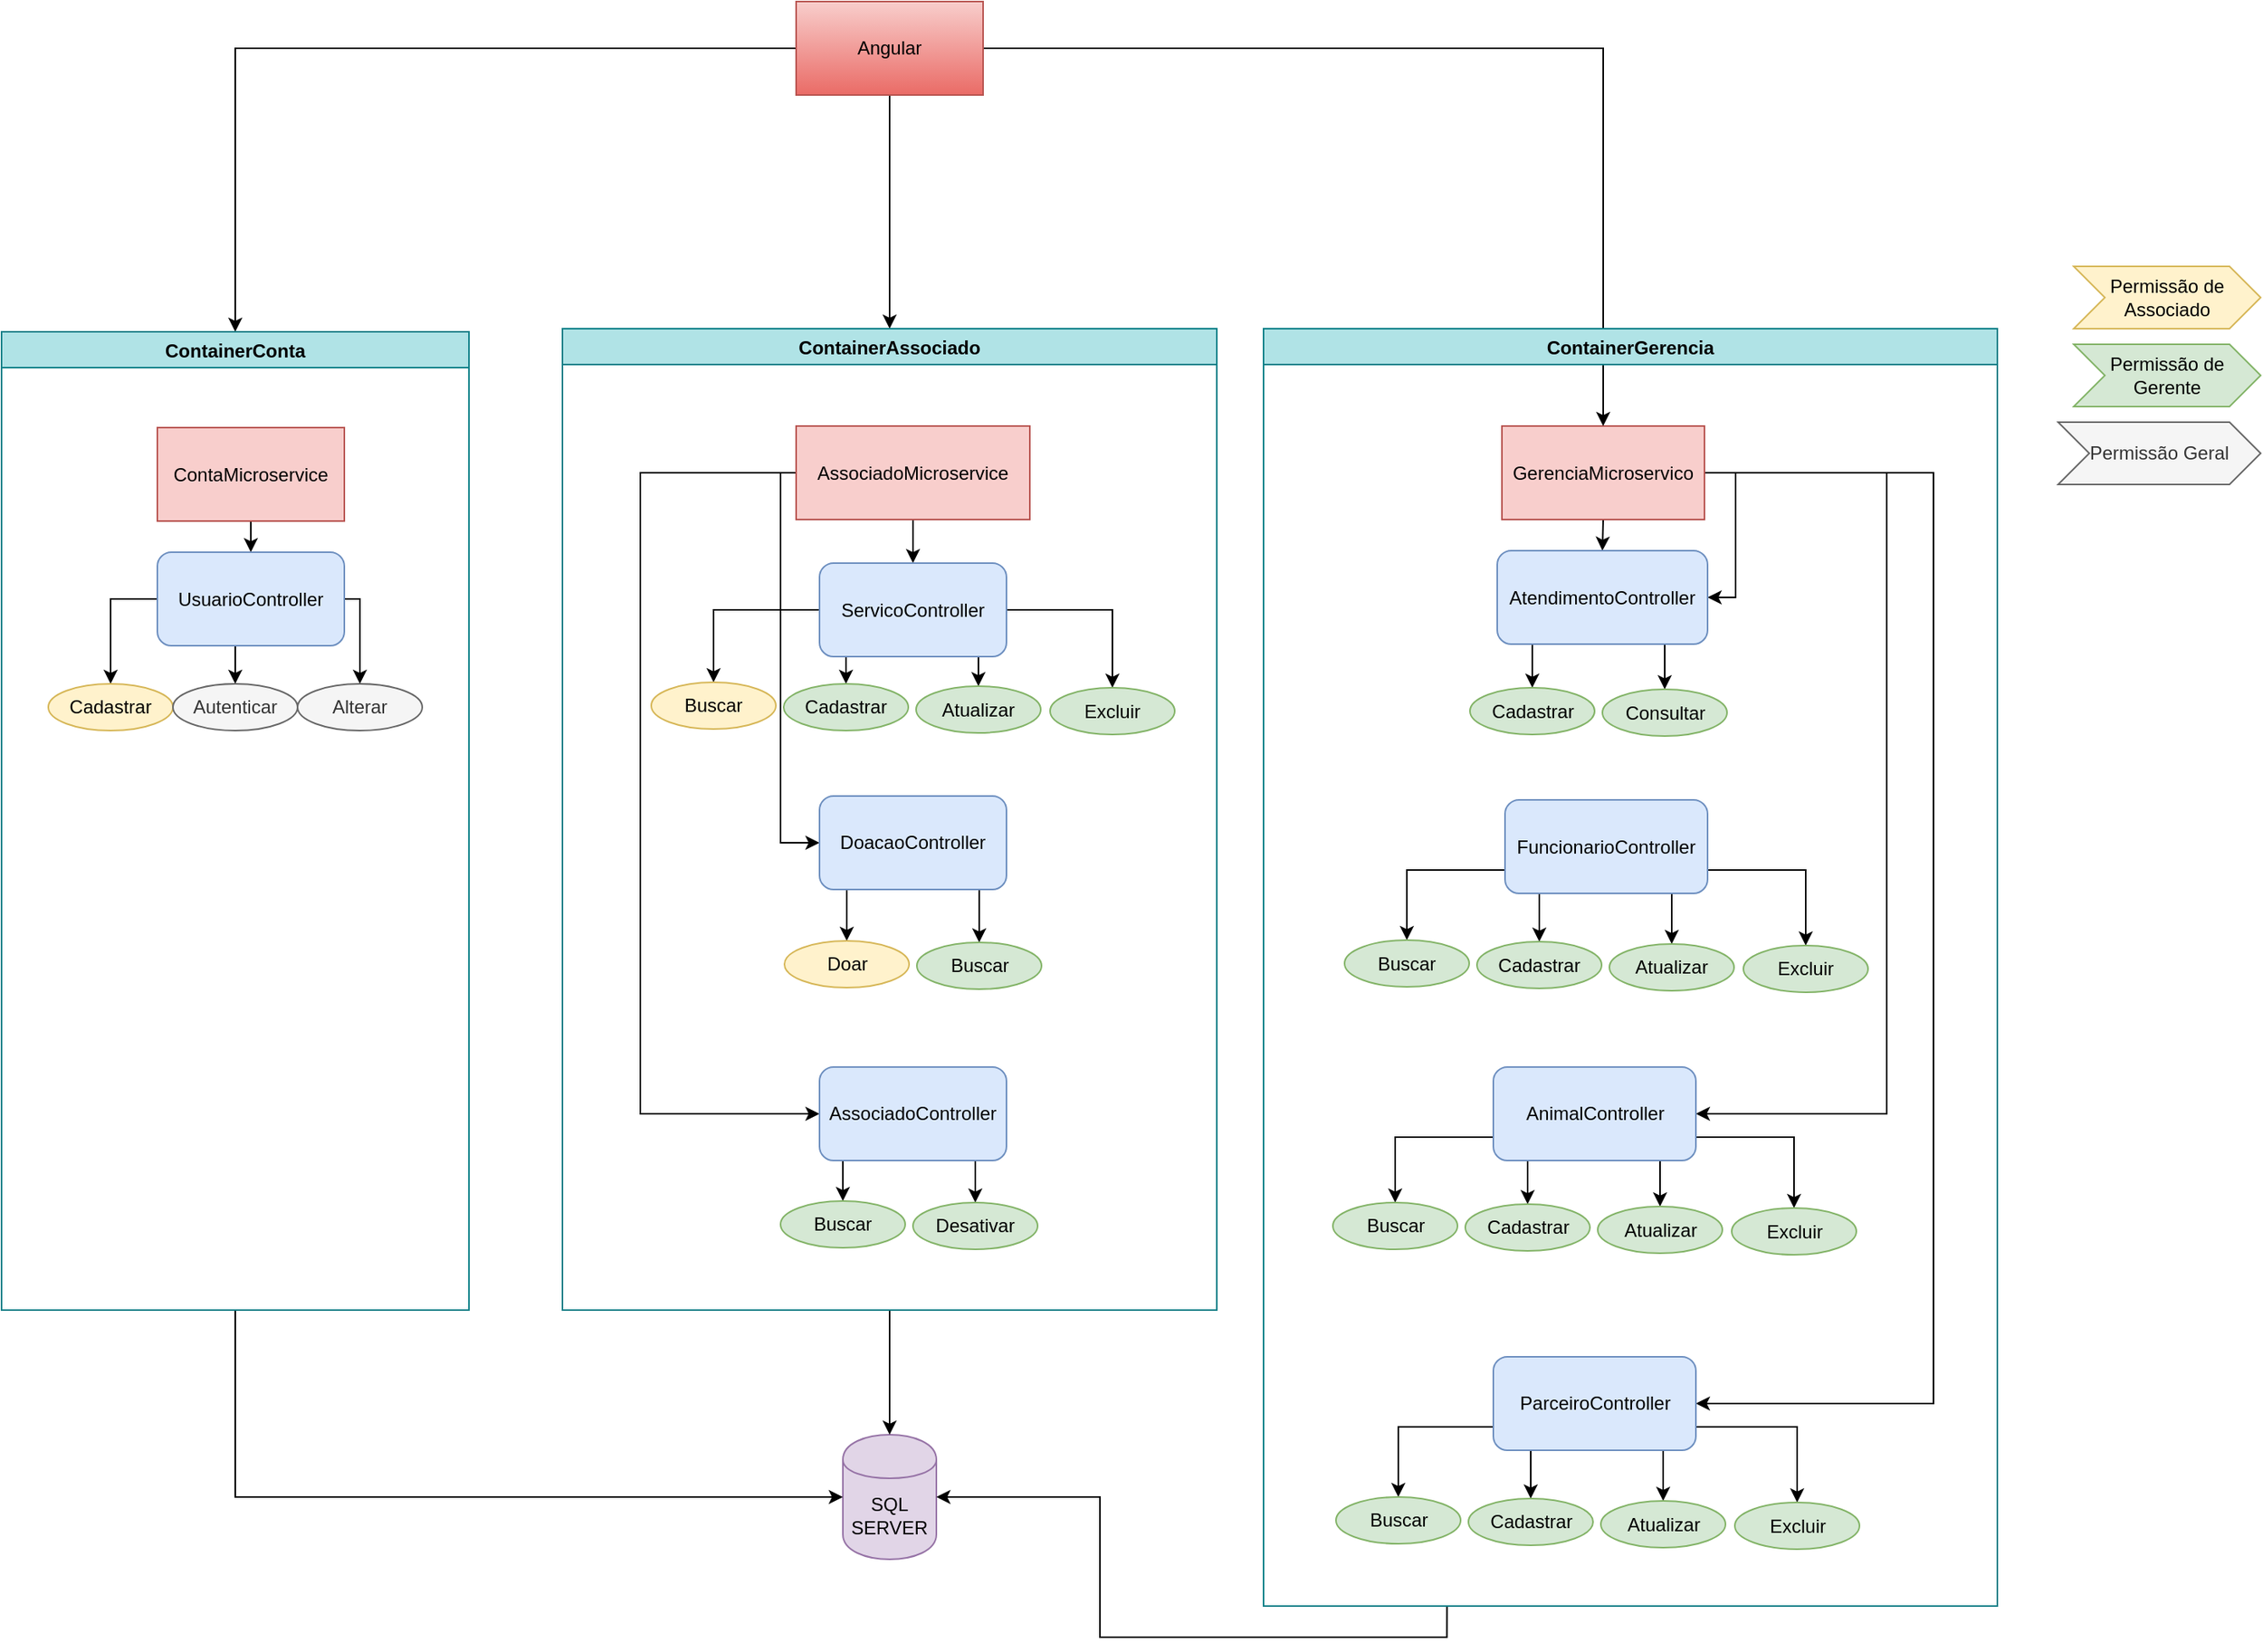<mxfile version="12.0.2" type="device" pages="1"><diagram id="9-Gxmj3U8qlYaePh-DgV" name="Page-1"><mxGraphModel dx="2272" dy="1862" grid="1" gridSize="10" guides="1" tooltips="1" connect="1" arrows="1" fold="1" page="1" pageScale="1" pageWidth="850" pageHeight="1100" math="0" shadow="0"><root><mxCell id="0"/><mxCell id="1" parent="0"/><mxCell id="i6cHZ9IWvT2XpvstaZ3Y-27" style="edgeStyle=orthogonalEdgeStyle;rounded=0;orthogonalLoop=1;jettySize=auto;html=1;exitX=0.5;exitY=1;exitDx=0;exitDy=0;entryX=0.5;entryY=0;entryDx=0;entryDy=0;" edge="1" parent="1" source="i6cHZ9IWvT2XpvstaZ3Y-2" target="i6cHZ9IWvT2XpvstaZ3Y-4"><mxGeometry relative="1" as="geometry"/></mxCell><mxCell id="i6cHZ9IWvT2XpvstaZ3Y-50" style="edgeStyle=orthogonalEdgeStyle;rounded=0;orthogonalLoop=1;jettySize=auto;html=1;exitX=0;exitY=0.5;exitDx=0;exitDy=0;entryX=0.5;entryY=0;entryDx=0;entryDy=0;" edge="1" parent="1" source="i6cHZ9IWvT2XpvstaZ3Y-4" target="i6cHZ9IWvT2XpvstaZ3Y-15"><mxGeometry relative="1" as="geometry"/></mxCell><mxCell id="i6cHZ9IWvT2XpvstaZ3Y-51" style="edgeStyle=orthogonalEdgeStyle;rounded=0;orthogonalLoop=1;jettySize=auto;html=1;exitX=0.5;exitY=1;exitDx=0;exitDy=0;entryX=0.5;entryY=0;entryDx=0;entryDy=0;" edge="1" parent="1" source="i6cHZ9IWvT2XpvstaZ3Y-4" target="i6cHZ9IWvT2XpvstaZ3Y-18"><mxGeometry relative="1" as="geometry"/></mxCell><mxCell id="i6cHZ9IWvT2XpvstaZ3Y-52" style="edgeStyle=orthogonalEdgeStyle;rounded=0;orthogonalLoop=1;jettySize=auto;html=1;exitX=1;exitY=0.5;exitDx=0;exitDy=0;entryX=0.5;entryY=0;entryDx=0;entryDy=0;" edge="1" parent="1" source="i6cHZ9IWvT2XpvstaZ3Y-4" target="i6cHZ9IWvT2XpvstaZ3Y-19"><mxGeometry relative="1" as="geometry"><Array as="points"><mxPoint x="120" y="334"/></Array></mxGeometry></mxCell><mxCell id="i6cHZ9IWvT2XpvstaZ3Y-4" value="UsuarioController" style="rounded=1;whiteSpace=wrap;html=1;fillColor=#dae8fc;strokeColor=#6c8ebf;" vertex="1" parent="1"><mxGeometry x="-10" y="303.5" width="120" height="60" as="geometry"/></mxCell><mxCell id="i6cHZ9IWvT2XpvstaZ3Y-37" style="edgeStyle=orthogonalEdgeStyle;rounded=0;orthogonalLoop=1;jettySize=auto;html=1;exitX=0.5;exitY=1;exitDx=0;exitDy=0;entryX=0.5;entryY=0;entryDx=0;entryDy=0;" edge="1" parent="1" source="i6cHZ9IWvT2XpvstaZ3Y-5" target="i6cHZ9IWvT2XpvstaZ3Y-6"><mxGeometry relative="1" as="geometry"/></mxCell><mxCell id="i6cHZ9IWvT2XpvstaZ3Y-42" style="edgeStyle=orthogonalEdgeStyle;rounded=0;orthogonalLoop=1;jettySize=auto;html=1;entryX=0;entryY=0.5;entryDx=0;entryDy=0;exitX=0;exitY=0.5;exitDx=0;exitDy=0;" edge="1" parent="1" source="i6cHZ9IWvT2XpvstaZ3Y-5" target="i6cHZ9IWvT2XpvstaZ3Y-7"><mxGeometry relative="1" as="geometry"><mxPoint x="370" y="261" as="sourcePoint"/><Array as="points"><mxPoint x="390" y="253"/><mxPoint x="390" y="490"/></Array></mxGeometry></mxCell><mxCell id="i6cHZ9IWvT2XpvstaZ3Y-49" style="edgeStyle=orthogonalEdgeStyle;rounded=0;orthogonalLoop=1;jettySize=auto;html=1;exitX=0;exitY=0.5;exitDx=0;exitDy=0;entryX=0;entryY=0.5;entryDx=0;entryDy=0;" edge="1" parent="1" source="i6cHZ9IWvT2XpvstaZ3Y-5" target="i6cHZ9IWvT2XpvstaZ3Y-8"><mxGeometry relative="1" as="geometry"><Array as="points"><mxPoint x="300" y="253"/><mxPoint x="300" y="664"/></Array></mxGeometry></mxCell><mxCell id="i6cHZ9IWvT2XpvstaZ3Y-5" value="AssociadoMicroservice" style="rounded=0;whiteSpace=wrap;html=1;fillColor=#f8cecc;strokeColor=#b85450;" vertex="1" parent="1"><mxGeometry x="400" y="222.5" width="150" height="60" as="geometry"/></mxCell><mxCell id="i6cHZ9IWvT2XpvstaZ3Y-32" style="edgeStyle=orthogonalEdgeStyle;rounded=0;orthogonalLoop=1;jettySize=auto;html=1;entryX=0.5;entryY=0;entryDx=0;entryDy=0;" edge="1" parent="1" source="i6cHZ9IWvT2XpvstaZ3Y-6" target="i6cHZ9IWvT2XpvstaZ3Y-28"><mxGeometry relative="1" as="geometry"/></mxCell><mxCell id="i6cHZ9IWvT2XpvstaZ3Y-33" style="edgeStyle=orthogonalEdgeStyle;rounded=0;orthogonalLoop=1;jettySize=auto;html=1;exitX=0.25;exitY=1;exitDx=0;exitDy=0;entryX=0.5;entryY=0;entryDx=0;entryDy=0;" edge="1" parent="1" source="i6cHZ9IWvT2XpvstaZ3Y-6" target="i6cHZ9IWvT2XpvstaZ3Y-29"><mxGeometry relative="1" as="geometry"/></mxCell><mxCell id="i6cHZ9IWvT2XpvstaZ3Y-34" style="edgeStyle=orthogonalEdgeStyle;rounded=0;orthogonalLoop=1;jettySize=auto;html=1;exitX=0.5;exitY=1;exitDx=0;exitDy=0;" edge="1" parent="1" source="i6cHZ9IWvT2XpvstaZ3Y-6"><mxGeometry relative="1" as="geometry"><mxPoint x="475" y="371" as="targetPoint"/></mxGeometry></mxCell><mxCell id="i6cHZ9IWvT2XpvstaZ3Y-35" style="edgeStyle=orthogonalEdgeStyle;rounded=0;orthogonalLoop=1;jettySize=auto;html=1;exitX=0.75;exitY=1;exitDx=0;exitDy=0;entryX=0.5;entryY=0;entryDx=0;entryDy=0;" edge="1" parent="1" source="i6cHZ9IWvT2XpvstaZ3Y-6" target="i6cHZ9IWvT2XpvstaZ3Y-30"><mxGeometry relative="1" as="geometry"/></mxCell><mxCell id="i6cHZ9IWvT2XpvstaZ3Y-36" style="edgeStyle=orthogonalEdgeStyle;rounded=0;orthogonalLoop=1;jettySize=auto;html=1;exitX=1;exitY=0.5;exitDx=0;exitDy=0;entryX=0.5;entryY=0;entryDx=0;entryDy=0;" edge="1" parent="1" source="i6cHZ9IWvT2XpvstaZ3Y-6" target="i6cHZ9IWvT2XpvstaZ3Y-31"><mxGeometry relative="1" as="geometry"/></mxCell><mxCell id="i6cHZ9IWvT2XpvstaZ3Y-6" value="ServicoController" style="rounded=1;whiteSpace=wrap;html=1;fillColor=#dae8fc;strokeColor=#6c8ebf;" vertex="1" parent="1"><mxGeometry x="415" y="310.5" width="120" height="60" as="geometry"/></mxCell><mxCell id="i6cHZ9IWvT2XpvstaZ3Y-43" style="edgeStyle=orthogonalEdgeStyle;rounded=0;orthogonalLoop=1;jettySize=auto;html=1;exitX=0.25;exitY=1;exitDx=0;exitDy=0;entryX=0.5;entryY=0;entryDx=0;entryDy=0;" edge="1" parent="1" source="i6cHZ9IWvT2XpvstaZ3Y-7" target="i6cHZ9IWvT2XpvstaZ3Y-38"><mxGeometry relative="1" as="geometry"/></mxCell><mxCell id="i6cHZ9IWvT2XpvstaZ3Y-44" style="edgeStyle=orthogonalEdgeStyle;rounded=0;orthogonalLoop=1;jettySize=auto;html=1;exitX=0.75;exitY=1;exitDx=0;exitDy=0;entryX=0.5;entryY=0;entryDx=0;entryDy=0;" edge="1" parent="1" source="i6cHZ9IWvT2XpvstaZ3Y-7" target="i6cHZ9IWvT2XpvstaZ3Y-39"><mxGeometry relative="1" as="geometry"/></mxCell><mxCell id="i6cHZ9IWvT2XpvstaZ3Y-7" value="DoacaoController" style="rounded=1;whiteSpace=wrap;html=1;fillColor=#dae8fc;strokeColor=#6c8ebf;" vertex="1" parent="1"><mxGeometry x="415" y="460" width="120" height="60" as="geometry"/></mxCell><mxCell id="i6cHZ9IWvT2XpvstaZ3Y-47" style="edgeStyle=orthogonalEdgeStyle;rounded=0;orthogonalLoop=1;jettySize=auto;html=1;exitX=0.25;exitY=1;exitDx=0;exitDy=0;entryX=0.5;entryY=0;entryDx=0;entryDy=0;" edge="1" parent="1" source="i6cHZ9IWvT2XpvstaZ3Y-8" target="i6cHZ9IWvT2XpvstaZ3Y-45"><mxGeometry relative="1" as="geometry"/></mxCell><mxCell id="i6cHZ9IWvT2XpvstaZ3Y-48" style="edgeStyle=orthogonalEdgeStyle;rounded=0;orthogonalLoop=1;jettySize=auto;html=1;exitX=0.75;exitY=1;exitDx=0;exitDy=0;entryX=0.5;entryY=0;entryDx=0;entryDy=0;" edge="1" parent="1" source="i6cHZ9IWvT2XpvstaZ3Y-8" target="i6cHZ9IWvT2XpvstaZ3Y-46"><mxGeometry relative="1" as="geometry"/></mxCell><mxCell id="i6cHZ9IWvT2XpvstaZ3Y-8" value="AssociadoController" style="rounded=1;whiteSpace=wrap;html=1;fillColor=#dae8fc;strokeColor=#6c8ebf;" vertex="1" parent="1"><mxGeometry x="415" y="634" width="120" height="60" as="geometry"/></mxCell><mxCell id="i6cHZ9IWvT2XpvstaZ3Y-65" style="edgeStyle=orthogonalEdgeStyle;rounded=0;orthogonalLoop=1;jettySize=auto;html=1;exitX=0.5;exitY=1;exitDx=0;exitDy=0;entryX=0.5;entryY=0;entryDx=0;entryDy=0;" edge="1" parent="1" source="i6cHZ9IWvT2XpvstaZ3Y-9" target="i6cHZ9IWvT2XpvstaZ3Y-10"><mxGeometry relative="1" as="geometry"/></mxCell><mxCell id="i6cHZ9IWvT2XpvstaZ3Y-90" style="edgeStyle=orthogonalEdgeStyle;rounded=0;orthogonalLoop=1;jettySize=auto;html=1;exitX=1;exitY=0.5;exitDx=0;exitDy=0;entryX=1;entryY=0.5;entryDx=0;entryDy=0;" edge="1" parent="1" source="i6cHZ9IWvT2XpvstaZ3Y-9" target="i6cHZ9IWvT2XpvstaZ3Y-10"><mxGeometry relative="1" as="geometry"/></mxCell><mxCell id="i6cHZ9IWvT2XpvstaZ3Y-91" style="edgeStyle=orthogonalEdgeStyle;rounded=0;orthogonalLoop=1;jettySize=auto;html=1;exitX=1;exitY=0.5;exitDx=0;exitDy=0;entryX=1;entryY=0.5;entryDx=0;entryDy=0;" edge="1" parent="1" source="i6cHZ9IWvT2XpvstaZ3Y-9" target="i6cHZ9IWvT2XpvstaZ3Y-12"><mxGeometry relative="1" as="geometry"><Array as="points"><mxPoint x="1100" y="253"/><mxPoint x="1100" y="664"/></Array></mxGeometry></mxCell><mxCell id="i6cHZ9IWvT2XpvstaZ3Y-92" style="edgeStyle=orthogonalEdgeStyle;rounded=0;orthogonalLoop=1;jettySize=auto;html=1;exitX=1;exitY=0.5;exitDx=0;exitDy=0;entryX=1;entryY=0.5;entryDx=0;entryDy=0;" edge="1" parent="1" source="i6cHZ9IWvT2XpvstaZ3Y-9" target="i6cHZ9IWvT2XpvstaZ3Y-13"><mxGeometry relative="1" as="geometry"><Array as="points"><mxPoint x="1130" y="253"/><mxPoint x="1130" y="850"/></Array></mxGeometry></mxCell><mxCell id="i6cHZ9IWvT2XpvstaZ3Y-9" value="GerenciaMicroservico" style="rounded=0;whiteSpace=wrap;html=1;fillColor=#f8cecc;strokeColor=#b85450;" vertex="1" parent="1"><mxGeometry x="853" y="222.5" width="130" height="60" as="geometry"/></mxCell><mxCell id="i6cHZ9IWvT2XpvstaZ3Y-63" style="edgeStyle=orthogonalEdgeStyle;rounded=0;orthogonalLoop=1;jettySize=auto;html=1;exitX=0.25;exitY=1;exitDx=0;exitDy=0;entryX=0.5;entryY=0;entryDx=0;entryDy=0;" edge="1" parent="1" source="i6cHZ9IWvT2XpvstaZ3Y-10" target="i6cHZ9IWvT2XpvstaZ3Y-61"><mxGeometry relative="1" as="geometry"/></mxCell><mxCell id="i6cHZ9IWvT2XpvstaZ3Y-64" style="edgeStyle=orthogonalEdgeStyle;rounded=0;orthogonalLoop=1;jettySize=auto;html=1;exitX=0.75;exitY=1;exitDx=0;exitDy=0;entryX=0.5;entryY=0;entryDx=0;entryDy=0;" edge="1" parent="1" source="i6cHZ9IWvT2XpvstaZ3Y-10" target="i6cHZ9IWvT2XpvstaZ3Y-62"><mxGeometry relative="1" as="geometry"/></mxCell><mxCell id="i6cHZ9IWvT2XpvstaZ3Y-10" value="AtendimentoController" style="rounded=1;whiteSpace=wrap;html=1;fillColor=#dae8fc;strokeColor=#6c8ebf;" vertex="1" parent="1"><mxGeometry x="850" y="302.5" width="135" height="60" as="geometry"/></mxCell><mxCell id="i6cHZ9IWvT2XpvstaZ3Y-70" style="edgeStyle=orthogonalEdgeStyle;rounded=0;orthogonalLoop=1;jettySize=auto;html=1;exitX=0.25;exitY=1;exitDx=0;exitDy=0;entryX=0.5;entryY=0;entryDx=0;entryDy=0;" edge="1" parent="1" source="i6cHZ9IWvT2XpvstaZ3Y-11" target="i6cHZ9IWvT2XpvstaZ3Y-67"><mxGeometry relative="1" as="geometry"/></mxCell><mxCell id="i6cHZ9IWvT2XpvstaZ3Y-71" style="edgeStyle=orthogonalEdgeStyle;rounded=0;orthogonalLoop=1;jettySize=auto;html=1;exitX=0;exitY=0.75;exitDx=0;exitDy=0;entryX=0.5;entryY=0;entryDx=0;entryDy=0;" edge="1" parent="1" source="i6cHZ9IWvT2XpvstaZ3Y-11" target="i6cHZ9IWvT2XpvstaZ3Y-66"><mxGeometry relative="1" as="geometry"/></mxCell><mxCell id="i6cHZ9IWvT2XpvstaZ3Y-72" style="edgeStyle=orthogonalEdgeStyle;rounded=0;orthogonalLoop=1;jettySize=auto;html=1;exitX=0.75;exitY=1;exitDx=0;exitDy=0;entryX=0.5;entryY=0;entryDx=0;entryDy=0;" edge="1" parent="1" source="i6cHZ9IWvT2XpvstaZ3Y-11" target="i6cHZ9IWvT2XpvstaZ3Y-68"><mxGeometry relative="1" as="geometry"/></mxCell><mxCell id="i6cHZ9IWvT2XpvstaZ3Y-73" style="edgeStyle=orthogonalEdgeStyle;rounded=0;orthogonalLoop=1;jettySize=auto;html=1;exitX=1;exitY=0.75;exitDx=0;exitDy=0;entryX=0.5;entryY=0;entryDx=0;entryDy=0;" edge="1" parent="1" source="i6cHZ9IWvT2XpvstaZ3Y-11" target="i6cHZ9IWvT2XpvstaZ3Y-69"><mxGeometry relative="1" as="geometry"/></mxCell><mxCell id="i6cHZ9IWvT2XpvstaZ3Y-11" value="FuncionarioController" style="rounded=1;whiteSpace=wrap;html=1;fillColor=#dae8fc;strokeColor=#6c8ebf;" vertex="1" parent="1"><mxGeometry x="855" y="462.5" width="130" height="60" as="geometry"/></mxCell><mxCell id="i6cHZ9IWvT2XpvstaZ3Y-78" style="edgeStyle=orthogonalEdgeStyle;rounded=0;orthogonalLoop=1;jettySize=auto;html=1;exitX=0;exitY=0.75;exitDx=0;exitDy=0;entryX=0.5;entryY=0;entryDx=0;entryDy=0;" edge="1" parent="1" source="i6cHZ9IWvT2XpvstaZ3Y-12" target="i6cHZ9IWvT2XpvstaZ3Y-74"><mxGeometry relative="1" as="geometry"/></mxCell><mxCell id="i6cHZ9IWvT2XpvstaZ3Y-79" style="edgeStyle=orthogonalEdgeStyle;rounded=0;orthogonalLoop=1;jettySize=auto;html=1;exitX=0.25;exitY=1;exitDx=0;exitDy=0;entryX=0.5;entryY=0;entryDx=0;entryDy=0;" edge="1" parent="1" source="i6cHZ9IWvT2XpvstaZ3Y-12" target="i6cHZ9IWvT2XpvstaZ3Y-75"><mxGeometry relative="1" as="geometry"/></mxCell><mxCell id="i6cHZ9IWvT2XpvstaZ3Y-80" style="edgeStyle=orthogonalEdgeStyle;rounded=0;orthogonalLoop=1;jettySize=auto;html=1;exitX=0.75;exitY=1;exitDx=0;exitDy=0;entryX=0.5;entryY=0;entryDx=0;entryDy=0;" edge="1" parent="1" source="i6cHZ9IWvT2XpvstaZ3Y-12" target="i6cHZ9IWvT2XpvstaZ3Y-76"><mxGeometry relative="1" as="geometry"/></mxCell><mxCell id="i6cHZ9IWvT2XpvstaZ3Y-81" style="edgeStyle=orthogonalEdgeStyle;rounded=0;orthogonalLoop=1;jettySize=auto;html=1;exitX=1;exitY=0.75;exitDx=0;exitDy=0;entryX=0.5;entryY=0;entryDx=0;entryDy=0;" edge="1" parent="1" source="i6cHZ9IWvT2XpvstaZ3Y-12" target="i6cHZ9IWvT2XpvstaZ3Y-77"><mxGeometry relative="1" as="geometry"/></mxCell><mxCell id="i6cHZ9IWvT2XpvstaZ3Y-12" value="AnimalController" style="rounded=1;whiteSpace=wrap;html=1;fillColor=#dae8fc;strokeColor=#6c8ebf;" vertex="1" parent="1"><mxGeometry x="847.5" y="634" width="130" height="60" as="geometry"/></mxCell><mxCell id="i6cHZ9IWvT2XpvstaZ3Y-86" style="edgeStyle=orthogonalEdgeStyle;rounded=0;orthogonalLoop=1;jettySize=auto;html=1;exitX=0;exitY=0.75;exitDx=0;exitDy=0;entryX=0.5;entryY=0;entryDx=0;entryDy=0;" edge="1" parent="1" source="i6cHZ9IWvT2XpvstaZ3Y-13" target="i6cHZ9IWvT2XpvstaZ3Y-82"><mxGeometry relative="1" as="geometry"/></mxCell><mxCell id="i6cHZ9IWvT2XpvstaZ3Y-87" style="edgeStyle=orthogonalEdgeStyle;rounded=0;orthogonalLoop=1;jettySize=auto;html=1;exitX=0.25;exitY=1;exitDx=0;exitDy=0;entryX=0.5;entryY=0;entryDx=0;entryDy=0;" edge="1" parent="1" source="i6cHZ9IWvT2XpvstaZ3Y-13" target="i6cHZ9IWvT2XpvstaZ3Y-83"><mxGeometry relative="1" as="geometry"/></mxCell><mxCell id="i6cHZ9IWvT2XpvstaZ3Y-88" style="edgeStyle=orthogonalEdgeStyle;rounded=0;orthogonalLoop=1;jettySize=auto;html=1;exitX=0.75;exitY=1;exitDx=0;exitDy=0;entryX=0.5;entryY=0;entryDx=0;entryDy=0;" edge="1" parent="1" source="i6cHZ9IWvT2XpvstaZ3Y-13" target="i6cHZ9IWvT2XpvstaZ3Y-84"><mxGeometry relative="1" as="geometry"/></mxCell><mxCell id="i6cHZ9IWvT2XpvstaZ3Y-89" style="edgeStyle=orthogonalEdgeStyle;rounded=0;orthogonalLoop=1;jettySize=auto;html=1;exitX=1;exitY=0.75;exitDx=0;exitDy=0;entryX=0.5;entryY=0;entryDx=0;entryDy=0;" edge="1" parent="1" source="i6cHZ9IWvT2XpvstaZ3Y-13" target="i6cHZ9IWvT2XpvstaZ3Y-85"><mxGeometry relative="1" as="geometry"/></mxCell><mxCell id="i6cHZ9IWvT2XpvstaZ3Y-13" value="ParceiroController" style="rounded=1;whiteSpace=wrap;html=1;fillColor=#dae8fc;strokeColor=#6c8ebf;" vertex="1" parent="1"><mxGeometry x="847.5" y="820" width="130" height="60" as="geometry"/></mxCell><mxCell id="i6cHZ9IWvT2XpvstaZ3Y-14" value="SQL SERVER" style="shape=cylinder;whiteSpace=wrap;html=1;boundedLbl=1;backgroundOutline=1;fillColor=#e1d5e7;strokeColor=#9673a6;" vertex="1" parent="1"><mxGeometry x="430" y="870" width="60" height="80" as="geometry"/></mxCell><mxCell id="i6cHZ9IWvT2XpvstaZ3Y-15" value="Cadastrar" style="ellipse;whiteSpace=wrap;html=1;fillColor=#fff2cc;strokeColor=#d6b656;" vertex="1" parent="1"><mxGeometry x="-80" y="388" width="80" height="30" as="geometry"/></mxCell><mxCell id="i6cHZ9IWvT2XpvstaZ3Y-16" value="Permissão de Associado" style="shape=step;perimeter=stepPerimeter;whiteSpace=wrap;html=1;fixedSize=1;fillColor=#fff2cc;strokeColor=#d6b656;" vertex="1" parent="1"><mxGeometry x="1220" y="120" width="120" height="40" as="geometry"/></mxCell><mxCell id="i6cHZ9IWvT2XpvstaZ3Y-17" value="Permissão de Gerente" style="shape=step;perimeter=stepPerimeter;whiteSpace=wrap;html=1;fixedSize=1;fillColor=#d5e8d4;strokeColor=#82b366;" vertex="1" parent="1"><mxGeometry x="1220" y="170" width="120" height="40" as="geometry"/></mxCell><mxCell id="i6cHZ9IWvT2XpvstaZ3Y-18" value="Autenticar" style="ellipse;whiteSpace=wrap;html=1;fillColor=#f5f5f5;strokeColor=#666666;fontColor=#333333;" vertex="1" parent="1"><mxGeometry y="388" width="80" height="30" as="geometry"/></mxCell><mxCell id="i6cHZ9IWvT2XpvstaZ3Y-19" value="Alterar" style="ellipse;whiteSpace=wrap;html=1;fillColor=#f5f5f5;strokeColor=#666666;fontColor=#333333;" vertex="1" parent="1"><mxGeometry x="80" y="388" width="80" height="30" as="geometry"/></mxCell><mxCell id="i6cHZ9IWvT2XpvstaZ3Y-20" value="Permissão Geral" style="shape=step;perimeter=stepPerimeter;whiteSpace=wrap;html=1;fixedSize=1;fillColor=#f5f5f5;strokeColor=#666666;fontColor=#333333;" vertex="1" parent="1"><mxGeometry x="1210" y="220" width="130" height="40" as="geometry"/></mxCell><mxCell id="i6cHZ9IWvT2XpvstaZ3Y-28" value="Buscar" style="ellipse;whiteSpace=wrap;html=1;fillColor=#fff2cc;strokeColor=#d6b656;" vertex="1" parent="1"><mxGeometry x="307" y="387" width="80" height="30" as="geometry"/></mxCell><mxCell id="i6cHZ9IWvT2XpvstaZ3Y-29" value="Cadastrar" style="ellipse;whiteSpace=wrap;html=1;fillColor=#d5e8d4;strokeColor=#82b366;" vertex="1" parent="1"><mxGeometry x="392" y="388" width="80" height="30" as="geometry"/></mxCell><mxCell id="i6cHZ9IWvT2XpvstaZ3Y-30" value="Atualizar" style="ellipse;whiteSpace=wrap;html=1;fillColor=#d5e8d4;strokeColor=#82b366;" vertex="1" parent="1"><mxGeometry x="477" y="389.5" width="80" height="30" as="geometry"/></mxCell><mxCell id="i6cHZ9IWvT2XpvstaZ3Y-31" value="Excluir" style="ellipse;whiteSpace=wrap;html=1;fillColor=#d5e8d4;strokeColor=#82b366;" vertex="1" parent="1"><mxGeometry x="563" y="390.5" width="80" height="30" as="geometry"/></mxCell><mxCell id="i6cHZ9IWvT2XpvstaZ3Y-38" value="Doar" style="ellipse;whiteSpace=wrap;html=1;fillColor=#fff2cc;strokeColor=#d6b656;" vertex="1" parent="1"><mxGeometry x="392.5" y="553" width="80" height="30" as="geometry"/></mxCell><mxCell id="i6cHZ9IWvT2XpvstaZ3Y-39" value="Buscar" style="ellipse;whiteSpace=wrap;html=1;fillColor=#d5e8d4;strokeColor=#82b366;" vertex="1" parent="1"><mxGeometry x="477.5" y="554" width="80" height="30" as="geometry"/></mxCell><mxCell id="i6cHZ9IWvT2XpvstaZ3Y-45" value="Buscar" style="ellipse;whiteSpace=wrap;html=1;fillColor=#d5e8d4;strokeColor=#82b366;" vertex="1" parent="1"><mxGeometry x="390" y="720" width="80" height="30" as="geometry"/></mxCell><mxCell id="i6cHZ9IWvT2XpvstaZ3Y-46" value="Desativar" style="ellipse;whiteSpace=wrap;html=1;fillColor=#d5e8d4;strokeColor=#82b366;" vertex="1" parent="1"><mxGeometry x="475" y="721" width="80" height="30" as="geometry"/></mxCell><mxCell id="i6cHZ9IWvT2XpvstaZ3Y-61" value="Cadastrar" style="ellipse;whiteSpace=wrap;html=1;fillColor=#d5e8d4;strokeColor=#82b366;" vertex="1" parent="1"><mxGeometry x="832.5" y="390.5" width="80" height="30" as="geometry"/></mxCell><mxCell id="i6cHZ9IWvT2XpvstaZ3Y-62" value="Consultar" style="ellipse;whiteSpace=wrap;html=1;fillColor=#d5e8d4;strokeColor=#82b366;" vertex="1" parent="1"><mxGeometry x="917.5" y="391.5" width="80" height="30" as="geometry"/></mxCell><mxCell id="i6cHZ9IWvT2XpvstaZ3Y-66" value="Buscar" style="ellipse;whiteSpace=wrap;html=1;fillColor=#d5e8d4;strokeColor=#82b366;" vertex="1" parent="1"><mxGeometry x="752" y="552.5" width="80" height="30" as="geometry"/></mxCell><mxCell id="i6cHZ9IWvT2XpvstaZ3Y-67" value="Cadastrar" style="ellipse;whiteSpace=wrap;html=1;fillColor=#d5e8d4;strokeColor=#82b366;" vertex="1" parent="1"><mxGeometry x="837" y="553.5" width="80" height="30" as="geometry"/></mxCell><mxCell id="i6cHZ9IWvT2XpvstaZ3Y-68" value="Atualizar" style="ellipse;whiteSpace=wrap;html=1;fillColor=#d5e8d4;strokeColor=#82b366;" vertex="1" parent="1"><mxGeometry x="922" y="555" width="80" height="30" as="geometry"/></mxCell><mxCell id="i6cHZ9IWvT2XpvstaZ3Y-69" value="Excluir" style="ellipse;whiteSpace=wrap;html=1;fillColor=#d5e8d4;strokeColor=#82b366;" vertex="1" parent="1"><mxGeometry x="1008" y="556" width="80" height="30" as="geometry"/></mxCell><mxCell id="i6cHZ9IWvT2XpvstaZ3Y-74" value="Buscar" style="ellipse;whiteSpace=wrap;html=1;fillColor=#d5e8d4;strokeColor=#82b366;" vertex="1" parent="1"><mxGeometry x="744.5" y="721" width="80" height="30" as="geometry"/></mxCell><mxCell id="i6cHZ9IWvT2XpvstaZ3Y-75" value="Cadastrar" style="ellipse;whiteSpace=wrap;html=1;fillColor=#d5e8d4;strokeColor=#82b366;" vertex="1" parent="1"><mxGeometry x="829.5" y="722" width="80" height="30" as="geometry"/></mxCell><mxCell id="i6cHZ9IWvT2XpvstaZ3Y-76" value="Atualizar" style="ellipse;whiteSpace=wrap;html=1;fillColor=#d5e8d4;strokeColor=#82b366;" vertex="1" parent="1"><mxGeometry x="914.5" y="723.5" width="80" height="30" as="geometry"/></mxCell><mxCell id="i6cHZ9IWvT2XpvstaZ3Y-77" value="Excluir" style="ellipse;whiteSpace=wrap;html=1;fillColor=#d5e8d4;strokeColor=#82b366;" vertex="1" parent="1"><mxGeometry x="1000.5" y="724.5" width="80" height="30" as="geometry"/></mxCell><mxCell id="i6cHZ9IWvT2XpvstaZ3Y-82" value="Buscar" style="ellipse;whiteSpace=wrap;html=1;fillColor=#d5e8d4;strokeColor=#82b366;" vertex="1" parent="1"><mxGeometry x="746.5" y="910" width="80" height="30" as="geometry"/></mxCell><mxCell id="i6cHZ9IWvT2XpvstaZ3Y-83" value="Cadastrar" style="ellipse;whiteSpace=wrap;html=1;fillColor=#d5e8d4;strokeColor=#82b366;" vertex="1" parent="1"><mxGeometry x="831.5" y="911" width="80" height="30" as="geometry"/></mxCell><mxCell id="i6cHZ9IWvT2XpvstaZ3Y-84" value="Atualizar" style="ellipse;whiteSpace=wrap;html=1;fillColor=#d5e8d4;strokeColor=#82b366;" vertex="1" parent="1"><mxGeometry x="916.5" y="912.5" width="80" height="30" as="geometry"/></mxCell><mxCell id="i6cHZ9IWvT2XpvstaZ3Y-85" value="Excluir" style="ellipse;whiteSpace=wrap;html=1;fillColor=#d5e8d4;strokeColor=#82b366;" vertex="1" parent="1"><mxGeometry x="1002.5" y="913.5" width="80" height="30" as="geometry"/></mxCell><mxCell id="i6cHZ9IWvT2XpvstaZ3Y-101" style="edgeStyle=orthogonalEdgeStyle;rounded=0;orthogonalLoop=1;jettySize=auto;html=1;exitX=0;exitY=0.5;exitDx=0;exitDy=0;entryX=0.5;entryY=0;entryDx=0;entryDy=0;" edge="1" parent="1" source="i6cHZ9IWvT2XpvstaZ3Y-100" target="i6cHZ9IWvT2XpvstaZ3Y-104"><mxGeometry relative="1" as="geometry"/></mxCell><mxCell id="i6cHZ9IWvT2XpvstaZ3Y-102" style="edgeStyle=orthogonalEdgeStyle;rounded=0;orthogonalLoop=1;jettySize=auto;html=1;exitX=0.5;exitY=1;exitDx=0;exitDy=0;entryX=0.5;entryY=0;entryDx=0;entryDy=0;" edge="1" parent="1" source="i6cHZ9IWvT2XpvstaZ3Y-100" target="i6cHZ9IWvT2XpvstaZ3Y-106"><mxGeometry relative="1" as="geometry"/></mxCell><mxCell id="i6cHZ9IWvT2XpvstaZ3Y-103" style="edgeStyle=orthogonalEdgeStyle;rounded=0;orthogonalLoop=1;jettySize=auto;html=1;exitX=1;exitY=0.5;exitDx=0;exitDy=0;entryX=0.5;entryY=0;entryDx=0;entryDy=0;" edge="1" parent="1" source="i6cHZ9IWvT2XpvstaZ3Y-100" target="i6cHZ9IWvT2XpvstaZ3Y-9"><mxGeometry relative="1" as="geometry"/></mxCell><mxCell id="i6cHZ9IWvT2XpvstaZ3Y-100" value="Angular" style="rounded=0;whiteSpace=wrap;html=1;fillColor=#f8cecc;strokeColor=#b85450;gradientColor=#ea6b66;" vertex="1" parent="1"><mxGeometry x="400" y="-50" width="120" height="60" as="geometry"/></mxCell><mxCell id="i6cHZ9IWvT2XpvstaZ3Y-105" style="edgeStyle=orthogonalEdgeStyle;rounded=0;orthogonalLoop=1;jettySize=auto;html=1;exitX=0.5;exitY=1;exitDx=0;exitDy=0;entryX=0;entryY=0.5;entryDx=0;entryDy=0;" edge="1" parent="1" source="i6cHZ9IWvT2XpvstaZ3Y-104" target="i6cHZ9IWvT2XpvstaZ3Y-14"><mxGeometry relative="1" as="geometry"/></mxCell><mxCell id="i6cHZ9IWvT2XpvstaZ3Y-104" value="ContainerConta" style="swimlane;fillColor=#b0e3e6;strokeColor=#0e8088;" vertex="1" parent="1"><mxGeometry x="-110" y="162" width="300" height="628" as="geometry"><mxRectangle x="-110" y="162" width="120" height="23" as="alternateBounds"/></mxGeometry></mxCell><mxCell id="i6cHZ9IWvT2XpvstaZ3Y-107" style="edgeStyle=orthogonalEdgeStyle;rounded=0;orthogonalLoop=1;jettySize=auto;html=1;exitX=0.5;exitY=1;exitDx=0;exitDy=0;entryX=0.5;entryY=0;entryDx=0;entryDy=0;" edge="1" parent="1" source="i6cHZ9IWvT2XpvstaZ3Y-106" target="i6cHZ9IWvT2XpvstaZ3Y-14"><mxGeometry relative="1" as="geometry"/></mxCell><mxCell id="i6cHZ9IWvT2XpvstaZ3Y-106" value="ContainerAssociado" style="swimlane;fillColor=#b0e3e6;strokeColor=#0e8088;" vertex="1" parent="1"><mxGeometry x="250" y="160" width="420" height="630" as="geometry"/></mxCell><mxCell id="i6cHZ9IWvT2XpvstaZ3Y-109" style="edgeStyle=orthogonalEdgeStyle;rounded=0;orthogonalLoop=1;jettySize=auto;html=1;exitX=0.25;exitY=1;exitDx=0;exitDy=0;entryX=1;entryY=0.5;entryDx=0;entryDy=0;" edge="1" parent="1" source="i6cHZ9IWvT2XpvstaZ3Y-108" target="i6cHZ9IWvT2XpvstaZ3Y-14"><mxGeometry relative="1" as="geometry"/></mxCell><mxCell id="i6cHZ9IWvT2XpvstaZ3Y-108" value="ContainerGerencia" style="swimlane;fillColor=#b0e3e6;strokeColor=#0e8088;" vertex="1" parent="1"><mxGeometry x="700" y="160" width="471" height="820" as="geometry"><mxRectangle x="700" y="160" width="180" height="23" as="alternateBounds"/></mxGeometry></mxCell><mxCell id="i6cHZ9IWvT2XpvstaZ3Y-2" value="ContaMicroservice" style="rounded=0;whiteSpace=wrap;html=1;fillColor=#f8cecc;strokeColor=#b85450;" vertex="1" parent="1"><mxGeometry x="-10" y="223.5" width="120" height="60" as="geometry"/></mxCell></root></mxGraphModel></diagram></mxfile>
